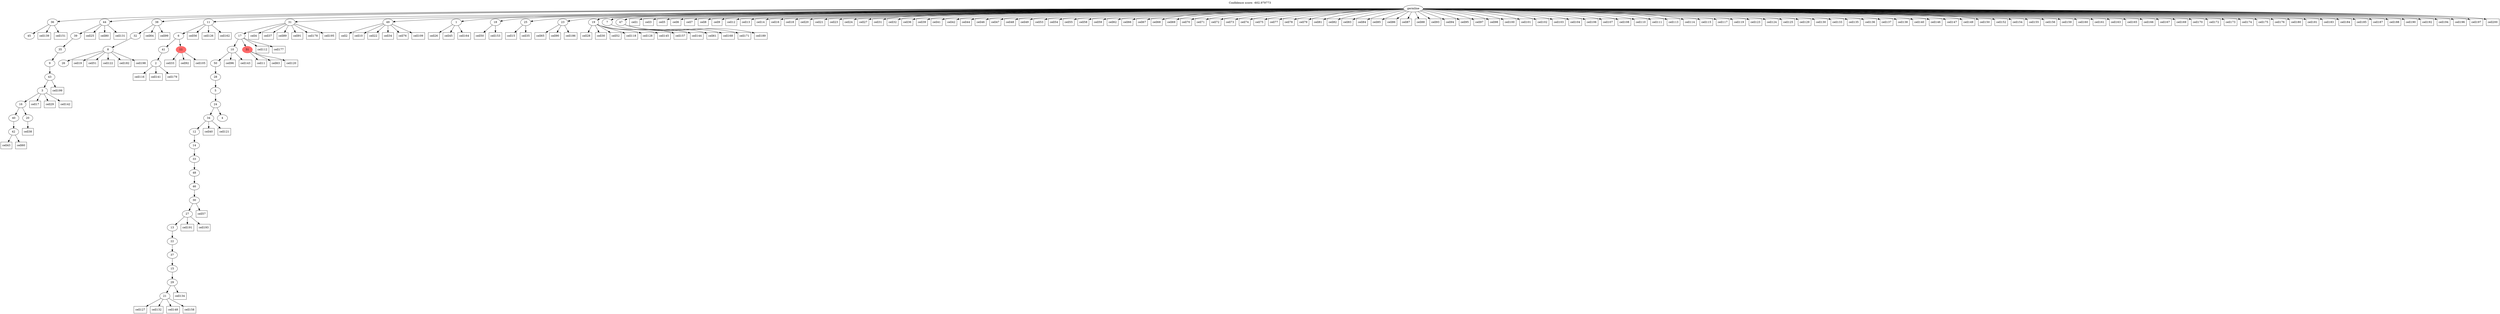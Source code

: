 digraph g {
	"48" -> "49";
	"49" [label="45"];
	"46" -> "47";
	"47" [label="42"];
	"44" -> "45";
	"45" [label="20"];
	"44" -> "46";
	"46" [label="40"];
	"43" -> "44";
	"44" [label="16"];
	"42" -> "43";
	"43" [label="3"];
	"41" -> "42";
	"42" [label="43"];
	"40" -> "41";
	"41" [label="9"];
	"39" -> "40";
	"40" [label="35"];
	"38" -> "39";
	"39" [label="39"];
	"32" -> "33";
	"33" [label="26"];
	"31" -> "32";
	"32" [label="8"];
	"30" -> "31";
	"31" [label="32"];
	"26" -> "27";
	"27" [label="2"];
	"25" -> "26";
	"26" [label="41"];
	"25" -> "28";
	"28" [color=indianred1, style=filled, label="11"];
	"24" -> "25";
	"25" [label="6"];
	"20" -> "21";
	"21" [label="21"];
	"19" -> "20";
	"20" [label="29"];
	"18" -> "19";
	"19" [label="15"];
	"17" -> "18";
	"18" [label="37"];
	"16" -> "17";
	"17" [label="22"];
	"15" -> "16";
	"16" [label="13"];
	"14" -> "15";
	"15" [label="27"];
	"13" -> "14";
	"14" [label="30"];
	"12" -> "13";
	"13" [label="46"];
	"11" -> "12";
	"12" [label="48"];
	"10" -> "11";
	"11" [label="33"];
	"9" -> "10";
	"10" [label="14"];
	"8" -> "9";
	"9" [label="12"];
	"7" -> "8";
	"8" [label="34"];
	"7" -> "22";
	"22" [label="4"];
	"6" -> "7";
	"7" [label="24"];
	"5" -> "6";
	"6" [label="5"];
	"4" -> "5";
	"5" [label="28"];
	"3" -> "4";
	"4" [label="50"];
	"2" -> "3";
	"3" [label="10"];
	"2" -> "23";
	"23" [color=indianred1, style=filled, label="31"];
	"1" -> "2";
	"2" [label="17"];
	"0" -> "1";
	"1" [label="31"];
	"0" -> "24";
	"24" [label="11"];
	"0" -> "29";
	"29" [label="49"];
	"0" -> "30";
	"30" [label="38"];
	"0" -> "34";
	"34" [label="1"];
	"0" -> "35";
	"35" [label="18"];
	"0" -> "36";
	"36" [label="25"];
	"0" -> "37";
	"37" [label="23"];
	"0" -> "38";
	"38" [label="44"];
	"0" -> "48";
	"48" [label="36"];
	"0" -> "50";
	"50" [label="19"];
	"0" -> "51";
	"51" [label="7"];
	"0" -> "52";
	"52" [label="47"];
	"0" [label="germline"];
	"0" -> "cell1";
	"cell1" [shape=box];
	"29" -> "cell2";
	"cell2" [shape=box];
	"0" -> "cell3";
	"cell3" [shape=box];
	"1" -> "cell4";
	"cell4" [shape=box];
	"0" -> "cell5";
	"cell5" [shape=box];
	"0" -> "cell6";
	"cell6" [shape=box];
	"0" -> "cell7";
	"cell7" [shape=box];
	"0" -> "cell8";
	"cell8" [shape=box];
	"0" -> "cell9";
	"cell9" [shape=box];
	"29" -> "cell10";
	"cell10" [shape=box];
	"23" -> "cell11";
	"cell11" [shape=box];
	"0" -> "cell12";
	"cell12" [shape=box];
	"0" -> "cell13";
	"cell13" [shape=box];
	"0" -> "cell14";
	"cell14" [shape=box];
	"36" -> "cell15";
	"cell15" [shape=box];
	"0" -> "cell16";
	"cell16" [shape=box];
	"43" -> "cell17";
	"cell17" [shape=box];
	"0" -> "cell18";
	"cell18" [shape=box];
	"32" -> "cell19";
	"cell19" [shape=box];
	"0" -> "cell20";
	"cell20" [shape=box];
	"0" -> "cell21";
	"cell21" [shape=box];
	"29" -> "cell22";
	"cell22" [shape=box];
	"0" -> "cell23";
	"cell23" [shape=box];
	"0" -> "cell24";
	"cell24" [shape=box];
	"38" -> "cell25";
	"cell25" [shape=box];
	"34" -> "cell26";
	"cell26" [shape=box];
	"0" -> "cell27";
	"cell27" [shape=box];
	"50" -> "cell28";
	"cell28" [shape=box];
	"43" -> "cell29";
	"cell29" [shape=box];
	"50" -> "cell30";
	"cell30" [shape=box];
	"0" -> "cell31";
	"cell31" [shape=box];
	"0" -> "cell32";
	"cell32" [shape=box];
	"28" -> "cell33";
	"cell33" [shape=box];
	"29" -> "cell34";
	"cell34" [shape=box];
	"36" -> "cell35";
	"cell35" [shape=box];
	"0" -> "cell36";
	"cell36" [shape=box];
	"1" -> "cell37";
	"cell37" [shape=box];
	"45" -> "cell38";
	"cell38" [shape=box];
	"0" -> "cell39";
	"cell39" [shape=box];
	"8" -> "cell40";
	"cell40" [shape=box];
	"0" -> "cell41";
	"cell41" [shape=box];
	"0" -> "cell42";
	"cell42" [shape=box];
	"47" -> "cell43";
	"cell43" [shape=box];
	"0" -> "cell44";
	"cell44" [shape=box];
	"34" -> "cell45";
	"cell45" [shape=box];
	"0" -> "cell46";
	"cell46" [shape=box];
	"0" -> "cell47";
	"cell47" [shape=box];
	"0" -> "cell48";
	"cell48" [shape=box];
	"0" -> "cell49";
	"cell49" [shape=box];
	"35" -> "cell50";
	"cell50" [shape=box];
	"32" -> "cell51";
	"cell51" [shape=box];
	"50" -> "cell52";
	"cell52" [shape=box];
	"0" -> "cell53";
	"cell53" [shape=box];
	"0" -> "cell54";
	"cell54" [shape=box];
	"0" -> "cell55";
	"cell55" [shape=box];
	"24" -> "cell56";
	"cell56" [shape=box];
	"14" -> "cell57";
	"cell57" [shape=box];
	"0" -> "cell58";
	"cell58" [shape=box];
	"0" -> "cell59";
	"cell59" [shape=box];
	"47" -> "cell60";
	"cell60" [shape=box];
	"52" -> "cell61";
	"cell61" [shape=box];
	"0" -> "cell62";
	"cell62" [shape=box];
	"23" -> "cell63";
	"cell63" [shape=box];
	"30" -> "cell64";
	"cell64" [shape=box];
	"37" -> "cell65";
	"cell65" [shape=box];
	"0" -> "cell66";
	"cell66" [shape=box];
	"0" -> "cell67";
	"cell67" [shape=box];
	"0" -> "cell68";
	"cell68" [shape=box];
	"0" -> "cell69";
	"cell69" [shape=box];
	"0" -> "cell70";
	"cell70" [shape=box];
	"0" -> "cell71";
	"cell71" [shape=box];
	"0" -> "cell72";
	"cell72" [shape=box];
	"0" -> "cell73";
	"cell73" [shape=box];
	"0" -> "cell74";
	"cell74" [shape=box];
	"0" -> "cell75";
	"cell75" [shape=box];
	"29" -> "cell76";
	"cell76" [shape=box];
	"0" -> "cell77";
	"cell77" [shape=box];
	"0" -> "cell78";
	"cell78" [shape=box];
	"0" -> "cell79";
	"cell79" [shape=box];
	"38" -> "cell80";
	"cell80" [shape=box];
	"0" -> "cell81";
	"cell81" [shape=box];
	"0" -> "cell82";
	"cell82" [shape=box];
	"0" -> "cell83";
	"cell83" [shape=box];
	"0" -> "cell84";
	"cell84" [shape=box];
	"0" -> "cell85";
	"cell85" [shape=box];
	"0" -> "cell86";
	"cell86" [shape=box];
	"0" -> "cell87";
	"cell87" [shape=box];
	"0" -> "cell88";
	"cell88" [shape=box];
	"1" -> "cell89";
	"cell89" [shape=box];
	"37" -> "cell90";
	"cell90" [shape=box];
	"1" -> "cell91";
	"cell91" [shape=box];
	"28" -> "cell92";
	"cell92" [shape=box];
	"0" -> "cell93";
	"cell93" [shape=box];
	"0" -> "cell94";
	"cell94" [shape=box];
	"0" -> "cell95";
	"cell95" [shape=box];
	"3" -> "cell96";
	"cell96" [shape=box];
	"0" -> "cell97";
	"cell97" [shape=box];
	"0" -> "cell98";
	"cell98" [shape=box];
	"30" -> "cell99";
	"cell99" [shape=box];
	"0" -> "cell100";
	"cell100" [shape=box];
	"0" -> "cell101";
	"cell101" [shape=box];
	"0" -> "cell102";
	"cell102" [shape=box];
	"0" -> "cell103";
	"cell103" [shape=box];
	"0" -> "cell104";
	"cell104" [shape=box];
	"28" -> "cell105";
	"cell105" [shape=box];
	"0" -> "cell106";
	"cell106" [shape=box];
	"0" -> "cell107";
	"cell107" [shape=box];
	"0" -> "cell108";
	"cell108" [shape=box];
	"29" -> "cell109";
	"cell109" [shape=box];
	"0" -> "cell110";
	"cell110" [shape=box];
	"0" -> "cell111";
	"cell111" [shape=box];
	"2" -> "cell112";
	"cell112" [shape=box];
	"0" -> "cell113";
	"cell113" [shape=box];
	"0" -> "cell114";
	"cell114" [shape=box];
	"0" -> "cell115";
	"cell115" [shape=box];
	"27" -> "cell116";
	"cell116" [shape=box];
	"0" -> "cell117";
	"cell117" [shape=box];
	"50" -> "cell118";
	"cell118" [shape=box];
	"0" -> "cell119";
	"cell119" [shape=box];
	"23" -> "cell120";
	"cell120" [shape=box];
	"8" -> "cell121";
	"cell121" [shape=box];
	"32" -> "cell122";
	"cell122" [shape=box];
	"0" -> "cell123";
	"cell123" [shape=box];
	"0" -> "cell124";
	"cell124" [shape=box];
	"0" -> "cell125";
	"cell125" [shape=box];
	"24" -> "cell126";
	"cell126" [shape=box];
	"21" -> "cell127";
	"cell127" [shape=box];
	"50" -> "cell128";
	"cell128" [shape=box];
	"0" -> "cell129";
	"cell129" [shape=box];
	"0" -> "cell130";
	"cell130" [shape=box];
	"38" -> "cell131";
	"cell131" [shape=box];
	"21" -> "cell132";
	"cell132" [shape=box];
	"0" -> "cell133";
	"cell133" [shape=box];
	"20" -> "cell134";
	"cell134" [shape=box];
	"0" -> "cell135";
	"cell135" [shape=box];
	"0" -> "cell136";
	"cell136" [shape=box];
	"0" -> "cell137";
	"cell137" [shape=box];
	"0" -> "cell138";
	"cell138" [shape=box];
	"48" -> "cell139";
	"cell139" [shape=box];
	"0" -> "cell140";
	"cell140" [shape=box];
	"27" -> "cell141";
	"cell141" [shape=box];
	"43" -> "cell142";
	"cell142" [shape=box];
	"3" -> "cell143";
	"cell143" [shape=box];
	"51" -> "cell144";
	"cell144" [shape=box];
	"50" -> "cell145";
	"cell145" [shape=box];
	"0" -> "cell146";
	"cell146" [shape=box];
	"0" -> "cell147";
	"cell147" [shape=box];
	"21" -> "cell148";
	"cell148" [shape=box];
	"0" -> "cell149";
	"cell149" [shape=box];
	"0" -> "cell150";
	"cell150" [shape=box];
	"48" -> "cell151";
	"cell151" [shape=box];
	"0" -> "cell152";
	"cell152" [shape=box];
	"35" -> "cell153";
	"cell153" [shape=box];
	"0" -> "cell154";
	"cell154" [shape=box];
	"0" -> "cell155";
	"cell155" [shape=box];
	"0" -> "cell156";
	"cell156" [shape=box];
	"50" -> "cell157";
	"cell157" [shape=box];
	"21" -> "cell158";
	"cell158" [shape=box];
	"0" -> "cell159";
	"cell159" [shape=box];
	"0" -> "cell160";
	"cell160" [shape=box];
	"0" -> "cell161";
	"cell161" [shape=box];
	"24" -> "cell162";
	"cell162" [shape=box];
	"0" -> "cell163";
	"cell163" [shape=box];
	"34" -> "cell164";
	"cell164" [shape=box];
	"0" -> "cell165";
	"cell165" [shape=box];
	"0" -> "cell166";
	"cell166" [shape=box];
	"0" -> "cell167";
	"cell167" [shape=box];
	"52" -> "cell168";
	"cell168" [shape=box];
	"0" -> "cell169";
	"cell169" [shape=box];
	"0" -> "cell170";
	"cell170" [shape=box];
	"52" -> "cell171";
	"cell171" [shape=box];
	"0" -> "cell172";
	"cell172" [shape=box];
	"0" -> "cell173";
	"cell173" [shape=box];
	"0" -> "cell174";
	"cell174" [shape=box];
	"0" -> "cell175";
	"cell175" [shape=box];
	"0" -> "cell176";
	"cell176" [shape=box];
	"2" -> "cell177";
	"cell177" [shape=box];
	"1" -> "cell178";
	"cell178" [shape=box];
	"27" -> "cell179";
	"cell179" [shape=box];
	"0" -> "cell180";
	"cell180" [shape=box];
	"0" -> "cell181";
	"cell181" [shape=box];
	"32" -> "cell182";
	"cell182" [shape=box];
	"0" -> "cell183";
	"cell183" [shape=box];
	"0" -> "cell184";
	"cell184" [shape=box];
	"0" -> "cell185";
	"cell185" [shape=box];
	"37" -> "cell186";
	"cell186" [shape=box];
	"0" -> "cell187";
	"cell187" [shape=box];
	"0" -> "cell188";
	"cell188" [shape=box];
	"52" -> "cell189";
	"cell189" [shape=box];
	"0" -> "cell190";
	"cell190" [shape=box];
	"15" -> "cell191";
	"cell191" [shape=box];
	"0" -> "cell192";
	"cell192" [shape=box];
	"15" -> "cell193";
	"cell193" [shape=box];
	"0" -> "cell194";
	"cell194" [shape=box];
	"1" -> "cell195";
	"cell195" [shape=box];
	"0" -> "cell196";
	"cell196" [shape=box];
	"0" -> "cell197";
	"cell197" [shape=box];
	"32" -> "cell198";
	"cell198" [shape=box];
	"42" -> "cell199";
	"cell199" [shape=box];
	"0" -> "cell200";
	"cell200" [shape=box];
	labelloc="t";
	label="Confidence score: -602.979773";
}

